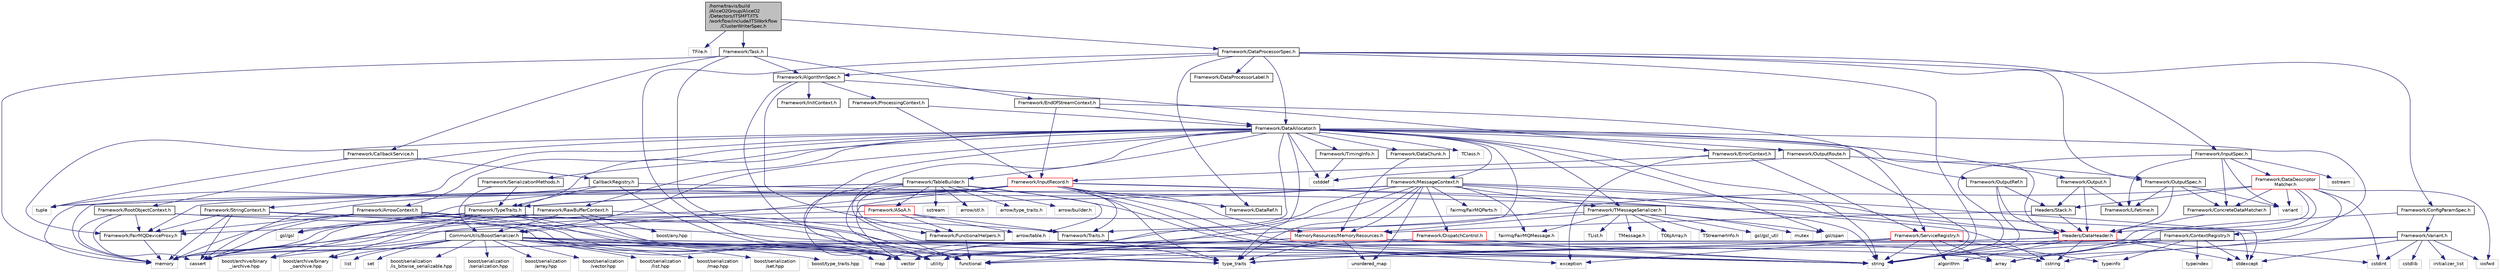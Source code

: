 digraph "/home/travis/build/AliceO2Group/AliceO2/Detectors/ITSMFT/ITS/workflow/include/ITSWorkflow/ClusterWriterSpec.h"
{
 // INTERACTIVE_SVG=YES
  bgcolor="transparent";
  edge [fontname="Helvetica",fontsize="10",labelfontname="Helvetica",labelfontsize="10"];
  node [fontname="Helvetica",fontsize="10",shape=record];
  Node0 [label="/home/travis/build\l/AliceO2Group/AliceO2\l/Detectors/ITSMFT/ITS\l/workflow/include/ITSWorkflow\l/ClusterWriterSpec.h",height=0.2,width=0.4,color="black", fillcolor="grey75", style="filled", fontcolor="black"];
  Node0 -> Node1 [color="midnightblue",fontsize="10",style="solid",fontname="Helvetica"];
  Node1 [label="TFile.h",height=0.2,width=0.4,color="grey75"];
  Node0 -> Node2 [color="midnightblue",fontsize="10",style="solid",fontname="Helvetica"];
  Node2 [label="Framework/DataProcessorSpec.h",height=0.2,width=0.4,color="black",URL="$d0/df4/DataProcessorSpec_8h.html"];
  Node2 -> Node3 [color="midnightblue",fontsize="10",style="solid",fontname="Helvetica"];
  Node3 [label="Framework/AlgorithmSpec.h",height=0.2,width=0.4,color="black",URL="$d0/d14/AlgorithmSpec_8h.html"];
  Node3 -> Node4 [color="midnightblue",fontsize="10",style="solid",fontname="Helvetica"];
  Node4 [label="Framework/ProcessingContext.h",height=0.2,width=0.4,color="black",URL="$de/d6a/ProcessingContext_8h.html"];
  Node4 -> Node5 [color="midnightblue",fontsize="10",style="solid",fontname="Helvetica"];
  Node5 [label="Framework/InputRecord.h",height=0.2,width=0.4,color="red",URL="$d6/d5c/InputRecord_8h.html"];
  Node5 -> Node6 [color="midnightblue",fontsize="10",style="solid",fontname="Helvetica"];
  Node6 [label="Framework/DataRef.h",height=0.2,width=0.4,color="black",URL="$d5/dfb/DataRef_8h.html"];
  Node5 -> Node35 [color="midnightblue",fontsize="10",style="solid",fontname="Helvetica"];
  Node35 [label="Framework/TypeTraits.h",height=0.2,width=0.4,color="black",URL="$d0/d95/TypeTraits_8h.html"];
  Node35 -> Node25 [color="midnightblue",fontsize="10",style="solid",fontname="Helvetica"];
  Node25 [label="type_traits",height=0.2,width=0.4,color="grey75"];
  Node35 -> Node27 [color="midnightblue",fontsize="10",style="solid",fontname="Helvetica"];
  Node27 [label="vector",height=0.2,width=0.4,color="grey75"];
  Node35 -> Node16 [color="midnightblue",fontsize="10",style="solid",fontname="Helvetica"];
  Node16 [label="memory",height=0.2,width=0.4,color="grey75"];
  Node35 -> Node36 [color="midnightblue",fontsize="10",style="solid",fontname="Helvetica"];
  Node36 [label="Framework/Traits.h",height=0.2,width=0.4,color="black",URL="$db/d31/Traits_8h.html"];
  Node36 -> Node25 [color="midnightblue",fontsize="10",style="solid",fontname="Helvetica"];
  Node35 -> Node37 [color="midnightblue",fontsize="10",style="solid",fontname="Helvetica"];
  Node37 [label="boost/archive/binary\l_iarchive.hpp",height=0.2,width=0.4,color="grey75"];
  Node35 -> Node38 [color="midnightblue",fontsize="10",style="solid",fontname="Helvetica"];
  Node38 [label="boost/archive/binary\l_oarchive.hpp",height=0.2,width=0.4,color="grey75"];
  Node35 -> Node39 [color="midnightblue",fontsize="10",style="solid",fontname="Helvetica"];
  Node39 [label="gsl/gsl",height=0.2,width=0.4,color="grey75"];
  Node5 -> Node36 [color="midnightblue",fontsize="10",style="solid",fontname="Helvetica"];
  Node5 -> Node18 [color="midnightblue",fontsize="10",style="solid",fontname="Helvetica"];
  Node18 [label="MemoryResources/MemoryResources.h",height=0.2,width=0.4,color="red",URL="$dc/d03/MemoryResources_8h.html"];
  Node18 -> Node23 [color="midnightblue",fontsize="10",style="solid",fontname="Helvetica"];
  Node23 [label="cstring",height=0.2,width=0.4,color="grey75"];
  Node18 -> Node24 [color="midnightblue",fontsize="10",style="solid",fontname="Helvetica"];
  Node24 [label="string",height=0.2,width=0.4,color="grey75"];
  Node18 -> Node25 [color="midnightblue",fontsize="10",style="solid",fontname="Helvetica"];
  Node18 -> Node26 [color="midnightblue",fontsize="10",style="solid",fontname="Helvetica"];
  Node26 [label="utility",height=0.2,width=0.4,color="grey75"];
  Node18 -> Node27 [color="midnightblue",fontsize="10",style="solid",fontname="Helvetica"];
  Node18 -> Node28 [color="midnightblue",fontsize="10",style="solid",fontname="Helvetica"];
  Node28 [label="unordered_map",height=0.2,width=0.4,color="grey75"];
  Node5 -> Node53 [color="midnightblue",fontsize="10",style="solid",fontname="Helvetica"];
  Node53 [label="Headers/DataHeader.h",height=0.2,width=0.4,color="red",URL="$dc/dcd/DataHeader_8h.html"];
  Node53 -> Node54 [color="midnightblue",fontsize="10",style="solid",fontname="Helvetica"];
  Node54 [label="cstdint",height=0.2,width=0.4,color="grey75"];
  Node53 -> Node16 [color="midnightblue",fontsize="10",style="solid",fontname="Helvetica"];
  Node53 -> Node55 [color="midnightblue",fontsize="10",style="solid",fontname="Helvetica"];
  Node55 [label="cassert",height=0.2,width=0.4,color="grey75"];
  Node53 -> Node23 [color="midnightblue",fontsize="10",style="solid",fontname="Helvetica"];
  Node53 -> Node56 [color="midnightblue",fontsize="10",style="solid",fontname="Helvetica"];
  Node56 [label="algorithm",height=0.2,width=0.4,color="grey75"];
  Node53 -> Node57 [color="midnightblue",fontsize="10",style="solid",fontname="Helvetica"];
  Node57 [label="stdexcept",height=0.2,width=0.4,color="grey75"];
  Node53 -> Node24 [color="midnightblue",fontsize="10",style="solid",fontname="Helvetica"];
  Node5 -> Node40 [color="midnightblue",fontsize="10",style="solid",fontname="Helvetica"];
  Node40 [label="CommonUtils/BoostSerializer.h",height=0.2,width=0.4,color="black",URL="$d7/d91/BoostSerializer_8h.html",tooltip="Templatised boost serializer/deserializer for containers and base types. "];
  Node40 -> Node26 [color="midnightblue",fontsize="10",style="solid",fontname="Helvetica"];
  Node40 -> Node25 [color="midnightblue",fontsize="10",style="solid",fontname="Helvetica"];
  Node40 -> Node41 [color="midnightblue",fontsize="10",style="solid",fontname="Helvetica"];
  Node41 [label="array",height=0.2,width=0.4,color="grey75"];
  Node40 -> Node27 [color="midnightblue",fontsize="10",style="solid",fontname="Helvetica"];
  Node40 -> Node42 [color="midnightblue",fontsize="10",style="solid",fontname="Helvetica"];
  Node42 [label="list",height=0.2,width=0.4,color="grey75"];
  Node40 -> Node43 [color="midnightblue",fontsize="10",style="solid",fontname="Helvetica"];
  Node43 [label="map",height=0.2,width=0.4,color="grey75"];
  Node40 -> Node44 [color="midnightblue",fontsize="10",style="solid",fontname="Helvetica"];
  Node44 [label="set",height=0.2,width=0.4,color="grey75"];
  Node40 -> Node37 [color="midnightblue",fontsize="10",style="solid",fontname="Helvetica"];
  Node40 -> Node38 [color="midnightblue",fontsize="10",style="solid",fontname="Helvetica"];
  Node40 -> Node45 [color="midnightblue",fontsize="10",style="solid",fontname="Helvetica"];
  Node45 [label="boost/serialization\l/is_bitwise_serializable.hpp",height=0.2,width=0.4,color="grey75"];
  Node40 -> Node46 [color="midnightblue",fontsize="10",style="solid",fontname="Helvetica"];
  Node46 [label="boost/serialization\l/serialization.hpp",height=0.2,width=0.4,color="grey75"];
  Node40 -> Node47 [color="midnightblue",fontsize="10",style="solid",fontname="Helvetica"];
  Node47 [label="boost/serialization\l/array.hpp",height=0.2,width=0.4,color="grey75"];
  Node40 -> Node48 [color="midnightblue",fontsize="10",style="solid",fontname="Helvetica"];
  Node48 [label="boost/serialization\l/vector.hpp",height=0.2,width=0.4,color="grey75"];
  Node40 -> Node49 [color="midnightblue",fontsize="10",style="solid",fontname="Helvetica"];
  Node49 [label="boost/serialization\l/list.hpp",height=0.2,width=0.4,color="grey75"];
  Node40 -> Node50 [color="midnightblue",fontsize="10",style="solid",fontname="Helvetica"];
  Node50 [label="boost/serialization\l/map.hpp",height=0.2,width=0.4,color="grey75"];
  Node40 -> Node51 [color="midnightblue",fontsize="10",style="solid",fontname="Helvetica"];
  Node51 [label="boost/serialization\l/set.hpp",height=0.2,width=0.4,color="grey75"];
  Node40 -> Node52 [color="midnightblue",fontsize="10",style="solid",fontname="Helvetica"];
  Node52 [label="boost/type_traits.hpp",height=0.2,width=0.4,color="grey75"];
  Node5 -> Node39 [color="midnightblue",fontsize="10",style="solid",fontname="Helvetica"];
  Node5 -> Node24 [color="midnightblue",fontsize="10",style="solid",fontname="Helvetica"];
  Node5 -> Node27 [color="midnightblue",fontsize="10",style="solid",fontname="Helvetica"];
  Node5 -> Node23 [color="midnightblue",fontsize="10",style="solid",fontname="Helvetica"];
  Node5 -> Node55 [color="midnightblue",fontsize="10",style="solid",fontname="Helvetica"];
  Node5 -> Node81 [color="midnightblue",fontsize="10",style="solid",fontname="Helvetica"];
  Node81 [label="exception",height=0.2,width=0.4,color="grey75"];
  Node5 -> Node16 [color="midnightblue",fontsize="10",style="solid",fontname="Helvetica"];
  Node5 -> Node25 [color="midnightblue",fontsize="10",style="solid",fontname="Helvetica"];
  Node4 -> Node82 [color="midnightblue",fontsize="10",style="solid",fontname="Helvetica"];
  Node82 [label="Framework/DataAllocator.h",height=0.2,width=0.4,color="black",URL="$d1/d28/DataAllocator_8h.html"];
  Node82 -> Node83 [color="midnightblue",fontsize="10",style="solid",fontname="Helvetica"];
  Node83 [label="Framework/ContextRegistry.h",height=0.2,width=0.4,color="black",URL="$df/d2f/ContextRegistry_8h.html"];
  Node83 -> Node84 [color="midnightblue",fontsize="10",style="solid",fontname="Helvetica"];
  Node84 [label="typeinfo",height=0.2,width=0.4,color="grey75"];
  Node83 -> Node85 [color="midnightblue",fontsize="10",style="solid",fontname="Helvetica"];
  Node85 [label="typeindex",height=0.2,width=0.4,color="grey75"];
  Node83 -> Node25 [color="midnightblue",fontsize="10",style="solid",fontname="Helvetica"];
  Node83 -> Node24 [color="midnightblue",fontsize="10",style="solid",fontname="Helvetica"];
  Node83 -> Node57 [color="midnightblue",fontsize="10",style="solid",fontname="Helvetica"];
  Node83 -> Node27 [color="midnightblue",fontsize="10",style="solid",fontname="Helvetica"];
  Node83 -> Node26 [color="midnightblue",fontsize="10",style="solid",fontname="Helvetica"];
  Node83 -> Node41 [color="midnightblue",fontsize="10",style="solid",fontname="Helvetica"];
  Node82 -> Node86 [color="midnightblue",fontsize="10",style="solid",fontname="Helvetica"];
  Node86 [label="Framework/MessageContext.h",height=0.2,width=0.4,color="black",URL="$dc/dc4/MessageContext_8h.html"];
  Node86 -> Node87 [color="midnightblue",fontsize="10",style="solid",fontname="Helvetica"];
  Node87 [label="Framework/DispatchControl.h",height=0.2,width=0.4,color="red",URL="$dd/dda/DispatchControl_8h.html"];
  Node87 -> Node65 [color="midnightblue",fontsize="10",style="solid",fontname="Helvetica"];
  Node65 [label="functional",height=0.2,width=0.4,color="grey75"];
  Node87 -> Node24 [color="midnightblue",fontsize="10",style="solid",fontname="Helvetica"];
  Node86 -> Node90 [color="midnightblue",fontsize="10",style="solid",fontname="Helvetica"];
  Node90 [label="Framework/FairMQDeviceProxy.h",height=0.2,width=0.4,color="black",URL="$d8/d71/FairMQDeviceProxy_8h.html"];
  Node90 -> Node16 [color="midnightblue",fontsize="10",style="solid",fontname="Helvetica"];
  Node86 -> Node8 [color="midnightblue",fontsize="10",style="solid",fontname="Helvetica"];
  Node8 [label="Framework/TMessageSerializer.h",height=0.2,width=0.4,color="black",URL="$d8/d3c/TMessageSerializer_8h.html"];
  Node8 -> Node9 [color="midnightblue",fontsize="10",style="solid",fontname="Helvetica"];
  Node9 [label="fairmq/FairMQMessage.h",height=0.2,width=0.4,color="grey75"];
  Node8 -> Node10 [color="midnightblue",fontsize="10",style="solid",fontname="Helvetica"];
  Node10 [label="TList.h",height=0.2,width=0.4,color="grey75"];
  Node8 -> Node11 [color="midnightblue",fontsize="10",style="solid",fontname="Helvetica"];
  Node11 [label="TMessage.h",height=0.2,width=0.4,color="grey75"];
  Node8 -> Node12 [color="midnightblue",fontsize="10",style="solid",fontname="Helvetica"];
  Node12 [label="TObjArray.h",height=0.2,width=0.4,color="grey75"];
  Node8 -> Node13 [color="midnightblue",fontsize="10",style="solid",fontname="Helvetica"];
  Node13 [label="TStreamerInfo.h",height=0.2,width=0.4,color="grey75"];
  Node8 -> Node14 [color="midnightblue",fontsize="10",style="solid",fontname="Helvetica"];
  Node14 [label="gsl/gsl_util",height=0.2,width=0.4,color="grey75"];
  Node8 -> Node15 [color="midnightblue",fontsize="10",style="solid",fontname="Helvetica"];
  Node15 [label="gsl/span",height=0.2,width=0.4,color="grey75"];
  Node8 -> Node16 [color="midnightblue",fontsize="10",style="solid",fontname="Helvetica"];
  Node8 -> Node17 [color="midnightblue",fontsize="10",style="solid",fontname="Helvetica"];
  Node17 [label="mutex",height=0.2,width=0.4,color="grey75"];
  Node8 -> Node18 [color="midnightblue",fontsize="10",style="solid",fontname="Helvetica"];
  Node86 -> Node35 [color="midnightblue",fontsize="10",style="solid",fontname="Helvetica"];
  Node86 -> Node53 [color="midnightblue",fontsize="10",style="solid",fontname="Helvetica"];
  Node86 -> Node18 [color="midnightblue",fontsize="10",style="solid",fontname="Helvetica"];
  Node86 -> Node9 [color="midnightblue",fontsize="10",style="solid",fontname="Helvetica"];
  Node86 -> Node91 [color="midnightblue",fontsize="10",style="solid",fontname="Helvetica"];
  Node91 [label="fairmq/FairMQParts.h",height=0.2,width=0.4,color="grey75"];
  Node86 -> Node55 [color="midnightblue",fontsize="10",style="solid",fontname="Helvetica"];
  Node86 -> Node65 [color="midnightblue",fontsize="10",style="solid",fontname="Helvetica"];
  Node86 -> Node57 [color="midnightblue",fontsize="10",style="solid",fontname="Helvetica"];
  Node86 -> Node24 [color="midnightblue",fontsize="10",style="solid",fontname="Helvetica"];
  Node86 -> Node25 [color="midnightblue",fontsize="10",style="solid",fontname="Helvetica"];
  Node86 -> Node28 [color="midnightblue",fontsize="10",style="solid",fontname="Helvetica"];
  Node86 -> Node27 [color="midnightblue",fontsize="10",style="solid",fontname="Helvetica"];
  Node82 -> Node92 [color="midnightblue",fontsize="10",style="solid",fontname="Helvetica"];
  Node92 [label="Framework/RootObjectContext.h",height=0.2,width=0.4,color="black",URL="$d2/d80/RootObjectContext_8h.html"];
  Node92 -> Node90 [color="midnightblue",fontsize="10",style="solid",fontname="Helvetica"];
  Node92 -> Node27 [color="midnightblue",fontsize="10",style="solid",fontname="Helvetica"];
  Node92 -> Node55 [color="midnightblue",fontsize="10",style="solid",fontname="Helvetica"];
  Node92 -> Node24 [color="midnightblue",fontsize="10",style="solid",fontname="Helvetica"];
  Node92 -> Node16 [color="midnightblue",fontsize="10",style="solid",fontname="Helvetica"];
  Node82 -> Node93 [color="midnightblue",fontsize="10",style="solid",fontname="Helvetica"];
  Node93 [label="Framework/StringContext.h",height=0.2,width=0.4,color="black",URL="$dd/df6/StringContext_8h.html"];
  Node93 -> Node90 [color="midnightblue",fontsize="10",style="solid",fontname="Helvetica"];
  Node93 -> Node27 [color="midnightblue",fontsize="10",style="solid",fontname="Helvetica"];
  Node93 -> Node55 [color="midnightblue",fontsize="10",style="solid",fontname="Helvetica"];
  Node93 -> Node24 [color="midnightblue",fontsize="10",style="solid",fontname="Helvetica"];
  Node93 -> Node16 [color="midnightblue",fontsize="10",style="solid",fontname="Helvetica"];
  Node82 -> Node94 [color="midnightblue",fontsize="10",style="solid",fontname="Helvetica"];
  Node94 [label="Framework/ArrowContext.h",height=0.2,width=0.4,color="black",URL="$d8/da2/ArrowContext_8h.html"];
  Node94 -> Node90 [color="midnightblue",fontsize="10",style="solid",fontname="Helvetica"];
  Node94 -> Node55 [color="midnightblue",fontsize="10",style="solid",fontname="Helvetica"];
  Node94 -> Node65 [color="midnightblue",fontsize="10",style="solid",fontname="Helvetica"];
  Node94 -> Node16 [color="midnightblue",fontsize="10",style="solid",fontname="Helvetica"];
  Node94 -> Node24 [color="midnightblue",fontsize="10",style="solid",fontname="Helvetica"];
  Node94 -> Node27 [color="midnightblue",fontsize="10",style="solid",fontname="Helvetica"];
  Node82 -> Node95 [color="midnightblue",fontsize="10",style="solid",fontname="Helvetica"];
  Node95 [label="Framework/RawBufferContext.h",height=0.2,width=0.4,color="black",URL="$d8/d25/RawBufferContext_8h.html",tooltip=" "];
  Node95 -> Node90 [color="midnightblue",fontsize="10",style="solid",fontname="Helvetica"];
  Node95 -> Node40 [color="midnightblue",fontsize="10",style="solid",fontname="Helvetica"];
  Node95 -> Node27 [color="midnightblue",fontsize="10",style="solid",fontname="Helvetica"];
  Node95 -> Node55 [color="midnightblue",fontsize="10",style="solid",fontname="Helvetica"];
  Node95 -> Node24 [color="midnightblue",fontsize="10",style="solid",fontname="Helvetica"];
  Node95 -> Node16 [color="midnightblue",fontsize="10",style="solid",fontname="Helvetica"];
  Node95 -> Node96 [color="midnightblue",fontsize="10",style="solid",fontname="Helvetica"];
  Node96 [label="boost/any.hpp",height=0.2,width=0.4,color="grey75"];
  Node82 -> Node40 [color="midnightblue",fontsize="10",style="solid",fontname="Helvetica"];
  Node82 -> Node97 [color="midnightblue",fontsize="10",style="solid",fontname="Helvetica"];
  Node97 [label="Framework/Output.h",height=0.2,width=0.4,color="black",URL="$d3/ddf/Output_8h.html"];
  Node97 -> Node53 [color="midnightblue",fontsize="10",style="solid",fontname="Helvetica"];
  Node97 -> Node64 [color="midnightblue",fontsize="10",style="solid",fontname="Helvetica"];
  Node64 [label="Framework/Lifetime.h",height=0.2,width=0.4,color="black",URL="$dc/dca/Lifetime_8h.html"];
  Node97 -> Node71 [color="midnightblue",fontsize="10",style="solid",fontname="Helvetica"];
  Node71 [label="Headers/Stack.h",height=0.2,width=0.4,color="black",URL="$d4/d00/Headers_2include_2Headers_2Stack_8h.html"];
  Node71 -> Node18 [color="midnightblue",fontsize="10",style="solid",fontname="Helvetica"];
  Node71 -> Node53 [color="midnightblue",fontsize="10",style="solid",fontname="Helvetica"];
  Node82 -> Node98 [color="midnightblue",fontsize="10",style="solid",fontname="Helvetica"];
  Node98 [label="Framework/OutputRef.h",height=0.2,width=0.4,color="black",URL="$d6/d5a/OutputRef_8h.html"];
  Node98 -> Node53 [color="midnightblue",fontsize="10",style="solid",fontname="Helvetica"];
  Node98 -> Node71 [color="midnightblue",fontsize="10",style="solid",fontname="Helvetica"];
  Node98 -> Node24 [color="midnightblue",fontsize="10",style="solid",fontname="Helvetica"];
  Node82 -> Node99 [color="midnightblue",fontsize="10",style="solid",fontname="Helvetica"];
  Node99 [label="Framework/OutputRoute.h",height=0.2,width=0.4,color="black",URL="$d6/df4/OutputRoute_8h.html"];
  Node99 -> Node100 [color="midnightblue",fontsize="10",style="solid",fontname="Helvetica"];
  Node100 [label="Framework/OutputSpec.h",height=0.2,width=0.4,color="black",URL="$db/d2d/OutputSpec_8h.html"];
  Node100 -> Node53 [color="midnightblue",fontsize="10",style="solid",fontname="Helvetica"];
  Node100 -> Node64 [color="midnightblue",fontsize="10",style="solid",fontname="Helvetica"];
  Node100 -> Node67 [color="midnightblue",fontsize="10",style="solid",fontname="Helvetica"];
  Node67 [label="Framework/ConcreteDataMatcher.h",height=0.2,width=0.4,color="black",URL="$d0/d1b/ConcreteDataMatcher_8h.html"];
  Node67 -> Node53 [color="midnightblue",fontsize="10",style="solid",fontname="Helvetica"];
  Node100 -> Node73 [color="midnightblue",fontsize="10",style="solid",fontname="Helvetica"];
  Node73 [label="variant",height=0.2,width=0.4,color="grey75"];
  Node99 -> Node76 [color="midnightblue",fontsize="10",style="solid",fontname="Helvetica"];
  Node76 [label="cstddef",height=0.2,width=0.4,color="grey75"];
  Node99 -> Node24 [color="midnightblue",fontsize="10",style="solid",fontname="Helvetica"];
  Node82 -> Node101 [color="midnightblue",fontsize="10",style="solid",fontname="Helvetica"];
  Node101 [label="Framework/DataChunk.h",height=0.2,width=0.4,color="black",URL="$d7/d31/DataChunk_8h.html"];
  Node101 -> Node18 [color="midnightblue",fontsize="10",style="solid",fontname="Helvetica"];
  Node82 -> Node90 [color="midnightblue",fontsize="10",style="solid",fontname="Helvetica"];
  Node82 -> Node102 [color="midnightblue",fontsize="10",style="solid",fontname="Helvetica"];
  Node102 [label="Framework/TimingInfo.h",height=0.2,width=0.4,color="black",URL="$da/d2b/TimingInfo_8h.html"];
  Node102 -> Node76 [color="midnightblue",fontsize="10",style="solid",fontname="Helvetica"];
  Node82 -> Node8 [color="midnightblue",fontsize="10",style="solid",fontname="Helvetica"];
  Node82 -> Node35 [color="midnightblue",fontsize="10",style="solid",fontname="Helvetica"];
  Node82 -> Node36 [color="midnightblue",fontsize="10",style="solid",fontname="Helvetica"];
  Node82 -> Node34 [color="midnightblue",fontsize="10",style="solid",fontname="Helvetica"];
  Node34 [label="Framework/SerializationMethods.h",height=0.2,width=0.4,color="black",URL="$d1/d53/SerializationMethods_8h.html",tooltip="Type wrappers for enfording a specific serialization method. "];
  Node34 -> Node35 [color="midnightblue",fontsize="10",style="solid",fontname="Helvetica"];
  Node34 -> Node40 [color="midnightblue",fontsize="10",style="solid",fontname="Helvetica"];
  Node82 -> Node103 [color="midnightblue",fontsize="10",style="solid",fontname="Helvetica"];
  Node103 [label="Framework/TableBuilder.h",height=0.2,width=0.4,color="black",URL="$d5/d98/TableBuilder_8h.html"];
  Node103 -> Node104 [color="midnightblue",fontsize="10",style="solid",fontname="Helvetica"];
  Node104 [label="Framework/ASoA.h",height=0.2,width=0.4,color="red",URL="$de/d33/ASoA_8h.html"];
  Node104 -> Node105 [color="midnightblue",fontsize="10",style="solid",fontname="Helvetica"];
  Node105 [label="Framework/FunctionalHelpers.h",height=0.2,width=0.4,color="black",URL="$de/d9b/FunctionalHelpers_8h.html"];
  Node105 -> Node65 [color="midnightblue",fontsize="10",style="solid",fontname="Helvetica"];
  Node104 -> Node36 [color="midnightblue",fontsize="10",style="solid",fontname="Helvetica"];
  Node104 -> Node110 [color="midnightblue",fontsize="10",style="solid",fontname="Helvetica"];
  Node110 [label="arrow/table.h",height=0.2,width=0.4,color="grey75"];
  Node104 -> Node55 [color="midnightblue",fontsize="10",style="solid",fontname="Helvetica"];
  Node103 -> Node105 [color="midnightblue",fontsize="10",style="solid",fontname="Helvetica"];
  Node103 -> Node61 [color="midnightblue",fontsize="10",style="solid",fontname="Helvetica"];
  Node61 [label="sstream",height=0.2,width=0.4,color="grey75"];
  Node103 -> Node115 [color="midnightblue",fontsize="10",style="solid",fontname="Helvetica"];
  Node115 [label="arrow/stl.h",height=0.2,width=0.4,color="grey75"];
  Node103 -> Node116 [color="midnightblue",fontsize="10",style="solid",fontname="Helvetica"];
  Node116 [label="arrow/type_traits.h",height=0.2,width=0.4,color="grey75"];
  Node103 -> Node110 [color="midnightblue",fontsize="10",style="solid",fontname="Helvetica"];
  Node103 -> Node117 [color="midnightblue",fontsize="10",style="solid",fontname="Helvetica"];
  Node117 [label="arrow/builder.h",height=0.2,width=0.4,color="grey75"];
  Node103 -> Node65 [color="midnightblue",fontsize="10",style="solid",fontname="Helvetica"];
  Node103 -> Node27 [color="midnightblue",fontsize="10",style="solid",fontname="Helvetica"];
  Node103 -> Node24 [color="midnightblue",fontsize="10",style="solid",fontname="Helvetica"];
  Node103 -> Node16 [color="midnightblue",fontsize="10",style="solid",fontname="Helvetica"];
  Node103 -> Node118 [color="midnightblue",fontsize="10",style="solid",fontname="Helvetica"];
  Node118 [label="tuple",height=0.2,width=0.4,color="grey75"];
  Node82 -> Node53 [color="midnightblue",fontsize="10",style="solid",fontname="Helvetica"];
  Node82 -> Node60 [color="midnightblue",fontsize="10",style="solid",fontname="Helvetica"];
  Node60 [label="TClass.h",height=0.2,width=0.4,color="grey75"];
  Node82 -> Node15 [color="midnightblue",fontsize="10",style="solid",fontname="Helvetica"];
  Node82 -> Node27 [color="midnightblue",fontsize="10",style="solid",fontname="Helvetica"];
  Node82 -> Node43 [color="midnightblue",fontsize="10",style="solid",fontname="Helvetica"];
  Node82 -> Node24 [color="midnightblue",fontsize="10",style="solid",fontname="Helvetica"];
  Node82 -> Node26 [color="midnightblue",fontsize="10",style="solid",fontname="Helvetica"];
  Node82 -> Node25 [color="midnightblue",fontsize="10",style="solid",fontname="Helvetica"];
  Node82 -> Node76 [color="midnightblue",fontsize="10",style="solid",fontname="Helvetica"];
  Node3 -> Node119 [color="midnightblue",fontsize="10",style="solid",fontname="Helvetica"];
  Node119 [label="Framework/ErrorContext.h",height=0.2,width=0.4,color="black",URL="$d7/dad/ErrorContext_8h.html"];
  Node119 -> Node5 [color="midnightblue",fontsize="10",style="solid",fontname="Helvetica"];
  Node119 -> Node120 [color="midnightblue",fontsize="10",style="solid",fontname="Helvetica"];
  Node120 [label="Framework/ServiceRegistry.h",height=0.2,width=0.4,color="red",URL="$d8/d17/ServiceRegistry_8h.html"];
  Node120 -> Node56 [color="midnightblue",fontsize="10",style="solid",fontname="Helvetica"];
  Node120 -> Node41 [color="midnightblue",fontsize="10",style="solid",fontname="Helvetica"];
  Node120 -> Node81 [color="midnightblue",fontsize="10",style="solid",fontname="Helvetica"];
  Node120 -> Node65 [color="midnightblue",fontsize="10",style="solid",fontname="Helvetica"];
  Node120 -> Node24 [color="midnightblue",fontsize="10",style="solid",fontname="Helvetica"];
  Node120 -> Node25 [color="midnightblue",fontsize="10",style="solid",fontname="Helvetica"];
  Node120 -> Node84 [color="midnightblue",fontsize="10",style="solid",fontname="Helvetica"];
  Node119 -> Node81 [color="midnightblue",fontsize="10",style="solid",fontname="Helvetica"];
  Node3 -> Node123 [color="midnightblue",fontsize="10",style="solid",fontname="Helvetica"];
  Node123 [label="Framework/InitContext.h",height=0.2,width=0.4,color="black",URL="$d4/d2b/InitContext_8h.html"];
  Node3 -> Node105 [color="midnightblue",fontsize="10",style="solid",fontname="Helvetica"];
  Node3 -> Node65 [color="midnightblue",fontsize="10",style="solid",fontname="Helvetica"];
  Node2 -> Node124 [color="midnightblue",fontsize="10",style="solid",fontname="Helvetica"];
  Node124 [label="Framework/ConfigParamSpec.h",height=0.2,width=0.4,color="black",URL="$d0/d1c/ConfigParamSpec_8h.html"];
  Node124 -> Node125 [color="midnightblue",fontsize="10",style="solid",fontname="Helvetica"];
  Node125 [label="Framework/Variant.h",height=0.2,width=0.4,color="black",URL="$de/d56/Variant_8h.html"];
  Node125 -> Node25 [color="midnightblue",fontsize="10",style="solid",fontname="Helvetica"];
  Node125 -> Node23 [color="midnightblue",fontsize="10",style="solid",fontname="Helvetica"];
  Node125 -> Node54 [color="midnightblue",fontsize="10",style="solid",fontname="Helvetica"];
  Node125 -> Node126 [color="midnightblue",fontsize="10",style="solid",fontname="Helvetica"];
  Node126 [label="cstdlib",height=0.2,width=0.4,color="grey75"];
  Node125 -> Node57 [color="midnightblue",fontsize="10",style="solid",fontname="Helvetica"];
  Node125 -> Node72 [color="midnightblue",fontsize="10",style="solid",fontname="Helvetica"];
  Node72 [label="iosfwd",height=0.2,width=0.4,color="grey75"];
  Node125 -> Node127 [color="midnightblue",fontsize="10",style="solid",fontname="Helvetica"];
  Node127 [label="initializer_list",height=0.2,width=0.4,color="grey75"];
  Node124 -> Node24 [color="midnightblue",fontsize="10",style="solid",fontname="Helvetica"];
  Node2 -> Node82 [color="midnightblue",fontsize="10",style="solid",fontname="Helvetica"];
  Node2 -> Node128 [color="midnightblue",fontsize="10",style="solid",fontname="Helvetica"];
  Node128 [label="Framework/DataProcessorLabel.h",height=0.2,width=0.4,color="black",URL="$d1/df2/DataProcessorLabel_8h.html"];
  Node2 -> Node6 [color="midnightblue",fontsize="10",style="solid",fontname="Helvetica"];
  Node2 -> Node66 [color="midnightblue",fontsize="10",style="solid",fontname="Helvetica"];
  Node66 [label="Framework/InputSpec.h",height=0.2,width=0.4,color="black",URL="$d5/d3f/InputSpec_8h.html"];
  Node66 -> Node64 [color="midnightblue",fontsize="10",style="solid",fontname="Helvetica"];
  Node66 -> Node67 [color="midnightblue",fontsize="10",style="solid",fontname="Helvetica"];
  Node66 -> Node68 [color="midnightblue",fontsize="10",style="solid",fontname="Helvetica"];
  Node68 [label="Framework/DataDescriptor\lMatcher.h",height=0.2,width=0.4,color="red",URL="$d3/da3/DataDescriptorMatcher_8h.html"];
  Node68 -> Node67 [color="midnightblue",fontsize="10",style="solid",fontname="Helvetica"];
  Node68 -> Node53 [color="midnightblue",fontsize="10",style="solid",fontname="Helvetica"];
  Node68 -> Node71 [color="midnightblue",fontsize="10",style="solid",fontname="Helvetica"];
  Node68 -> Node41 [color="midnightblue",fontsize="10",style="solid",fontname="Helvetica"];
  Node68 -> Node54 [color="midnightblue",fontsize="10",style="solid",fontname="Helvetica"];
  Node68 -> Node72 [color="midnightblue",fontsize="10",style="solid",fontname="Helvetica"];
  Node68 -> Node24 [color="midnightblue",fontsize="10",style="solid",fontname="Helvetica"];
  Node68 -> Node73 [color="midnightblue",fontsize="10",style="solid",fontname="Helvetica"];
  Node68 -> Node27 [color="midnightblue",fontsize="10",style="solid",fontname="Helvetica"];
  Node66 -> Node24 [color="midnightblue",fontsize="10",style="solid",fontname="Helvetica"];
  Node66 -> Node75 [color="midnightblue",fontsize="10",style="solid",fontname="Helvetica"];
  Node75 [label="ostream",height=0.2,width=0.4,color="grey75"];
  Node66 -> Node73 [color="midnightblue",fontsize="10",style="solid",fontname="Helvetica"];
  Node2 -> Node100 [color="midnightblue",fontsize="10",style="solid",fontname="Helvetica"];
  Node2 -> Node24 [color="midnightblue",fontsize="10",style="solid",fontname="Helvetica"];
  Node2 -> Node27 [color="midnightblue",fontsize="10",style="solid",fontname="Helvetica"];
  Node0 -> Node129 [color="midnightblue",fontsize="10",style="solid",fontname="Helvetica"];
  Node129 [label="Framework/Task.h",height=0.2,width=0.4,color="black",URL="$df/d4f/Task_8h.html"];
  Node129 -> Node3 [color="midnightblue",fontsize="10",style="solid",fontname="Helvetica"];
  Node129 -> Node130 [color="midnightblue",fontsize="10",style="solid",fontname="Helvetica"];
  Node130 [label="Framework/CallbackService.h",height=0.2,width=0.4,color="black",URL="$d9/d7f/CallbackService_8h.html"];
  Node130 -> Node131 [color="midnightblue",fontsize="10",style="solid",fontname="Helvetica"];
  Node131 [label="CallbackRegistry.h",height=0.2,width=0.4,color="black",URL="$d7/d3e/CallbackRegistry_8h.html",tooltip="A generic registry for callbacks. "];
  Node131 -> Node35 [color="midnightblue",fontsize="10",style="solid",fontname="Helvetica"];
  Node131 -> Node118 [color="midnightblue",fontsize="10",style="solid",fontname="Helvetica"];
  Node131 -> Node57 [color="midnightblue",fontsize="10",style="solid",fontname="Helvetica"];
  Node131 -> Node26 [color="midnightblue",fontsize="10",style="solid",fontname="Helvetica"];
  Node130 -> Node118 [color="midnightblue",fontsize="10",style="solid",fontname="Helvetica"];
  Node129 -> Node132 [color="midnightblue",fontsize="10",style="solid",fontname="Helvetica"];
  Node132 [label="Framework/EndOfStreamContext.h",height=0.2,width=0.4,color="black",URL="$d0/d77/EndOfStreamContext_8h.html"];
  Node132 -> Node5 [color="midnightblue",fontsize="10",style="solid",fontname="Helvetica"];
  Node132 -> Node120 [color="midnightblue",fontsize="10",style="solid",fontname="Helvetica"];
  Node132 -> Node82 [color="midnightblue",fontsize="10",style="solid",fontname="Helvetica"];
  Node129 -> Node26 [color="midnightblue",fontsize="10",style="solid",fontname="Helvetica"];
  Node129 -> Node16 [color="midnightblue",fontsize="10",style="solid",fontname="Helvetica"];
}

